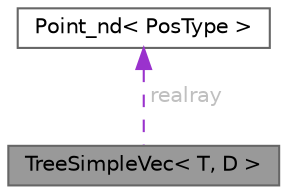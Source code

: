 digraph "TreeSimpleVec&lt; T, D &gt;"
{
 // LATEX_PDF_SIZE
  bgcolor="transparent";
  edge [fontname=Helvetica,fontsize=10,labelfontname=Helvetica,labelfontsize=10];
  node [fontname=Helvetica,fontsize=10,shape=box,height=0.2,width=0.4];
  Node1 [id="Node000001",label="TreeSimpleVec\< T, D \>",height=0.2,width=0.4,color="gray40", fillcolor="grey60", style="filled", fontcolor="black",tooltip="A tree for doing quick searches in multidimensional space. A pointer to an array of objects type T is..."];
  Node2 -> Node1 [id="edge2_Node000001_Node000002",dir="back",color="darkorchid3",style="dashed",tooltip=" ",label=" realray",fontcolor="grey" ];
  Node2 [id="Node000002",label="Point_nd\< PosType \>",height=0.2,width=0.4,color="gray40", fillcolor="white", style="filled",URL="$struct_point__nd.html",tooltip=" "];
}
